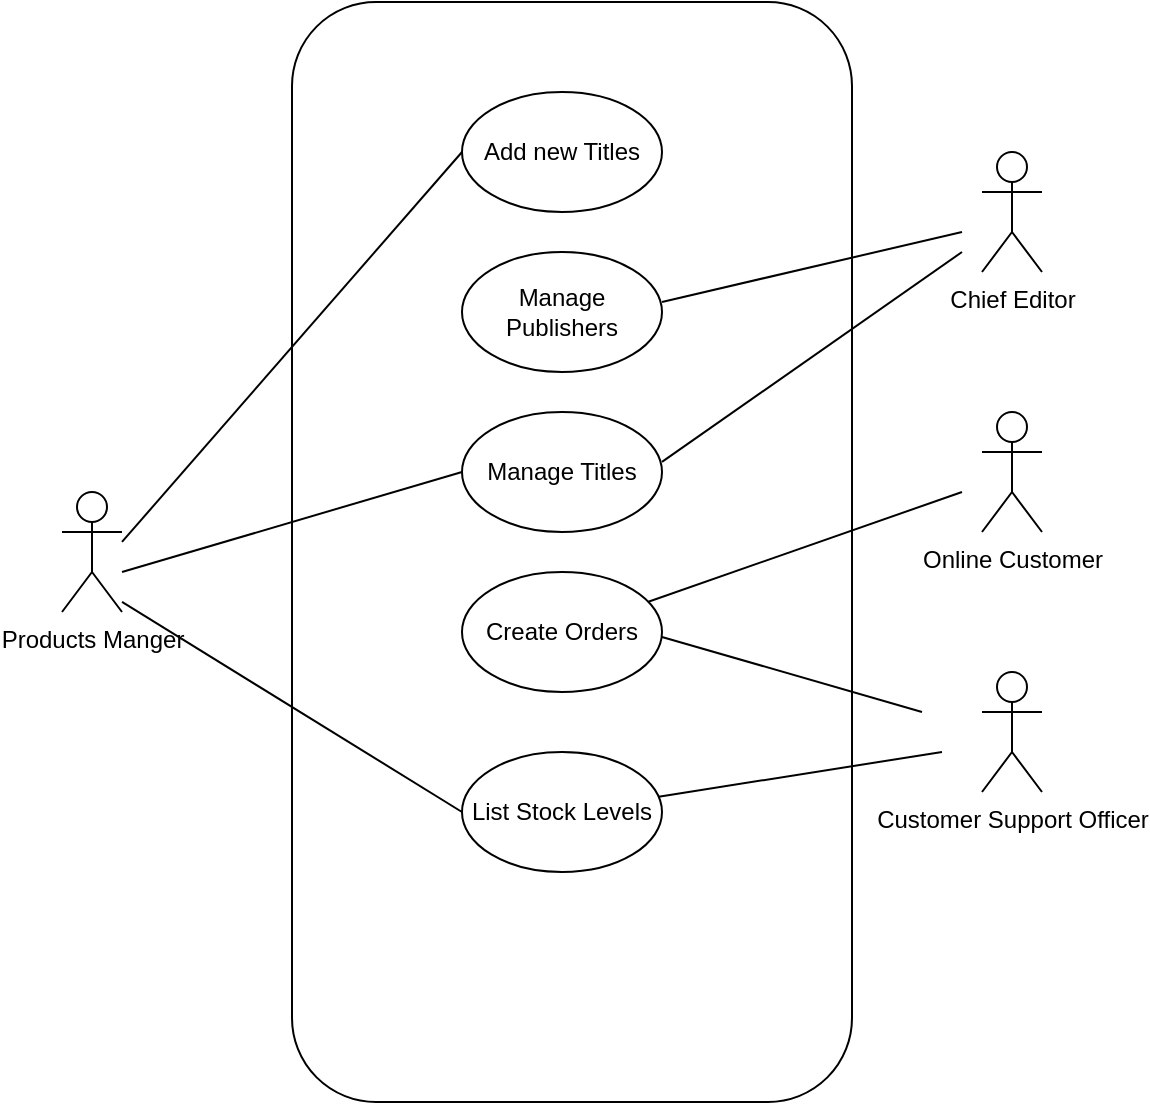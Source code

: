 <mxfile version="16.6.2" type="device"><diagram id="Yw7SUdzjbaTrk1X_iR3C" name="Page-1"><mxGraphModel dx="916" dy="897" grid="1" gridSize="10" guides="1" tooltips="1" connect="1" arrows="1" fold="1" page="1" pageScale="1" pageWidth="850" pageHeight="1100" math="0" shadow="0"><root><mxCell id="0"/><mxCell id="1" parent="0"/><mxCell id="KdvwxCYt8O_3F_4Lwpqi-2" value="" style="rounded=1;whiteSpace=wrap;html=1;rotation=90;" vertex="1" parent="1"><mxGeometry x="150" y="290" width="550" height="280" as="geometry"/></mxCell><mxCell id="KdvwxCYt8O_3F_4Lwpqi-3" value="Products Manger&lt;br&gt;" style="shape=umlActor;verticalLabelPosition=bottom;verticalAlign=top;html=1;outlineConnect=0;" vertex="1" parent="1"><mxGeometry x="170" y="400" width="30" height="60" as="geometry"/></mxCell><mxCell id="KdvwxCYt8O_3F_4Lwpqi-4" value="Chief Editor" style="shape=umlActor;verticalLabelPosition=bottom;verticalAlign=top;html=1;outlineConnect=0;" vertex="1" parent="1"><mxGeometry x="630" y="230" width="30" height="60" as="geometry"/></mxCell><mxCell id="KdvwxCYt8O_3F_4Lwpqi-5" value="Online Customer" style="shape=umlActor;verticalLabelPosition=bottom;verticalAlign=top;html=1;outlineConnect=0;" vertex="1" parent="1"><mxGeometry x="630" y="360" width="30" height="60" as="geometry"/></mxCell><mxCell id="KdvwxCYt8O_3F_4Lwpqi-6" value="Customer Support Officer&lt;br&gt;" style="shape=umlActor;verticalLabelPosition=bottom;verticalAlign=top;html=1;outlineConnect=0;" vertex="1" parent="1"><mxGeometry x="630" y="490" width="30" height="60" as="geometry"/></mxCell><mxCell id="KdvwxCYt8O_3F_4Lwpqi-11" value="Add new Titles" style="ellipse;whiteSpace=wrap;html=1;" vertex="1" parent="1"><mxGeometry x="370" y="200" width="100" height="60" as="geometry"/></mxCell><mxCell id="KdvwxCYt8O_3F_4Lwpqi-12" value="Manage Publishers" style="ellipse;whiteSpace=wrap;html=1;" vertex="1" parent="1"><mxGeometry x="370" y="280" width="100" height="60" as="geometry"/></mxCell><mxCell id="KdvwxCYt8O_3F_4Lwpqi-13" value="Manage Titles" style="ellipse;whiteSpace=wrap;html=1;" vertex="1" parent="1"><mxGeometry x="370" y="360" width="100" height="60" as="geometry"/></mxCell><mxCell id="KdvwxCYt8O_3F_4Lwpqi-14" value="Create Orders" style="ellipse;whiteSpace=wrap;html=1;" vertex="1" parent="1"><mxGeometry x="370" y="440" width="100" height="60" as="geometry"/></mxCell><mxCell id="KdvwxCYt8O_3F_4Lwpqi-15" value="List Stock Levels" style="ellipse;whiteSpace=wrap;html=1;" vertex="1" parent="1"><mxGeometry x="370" y="530" width="100" height="60" as="geometry"/></mxCell><mxCell id="KdvwxCYt8O_3F_4Lwpqi-16" value="" style="endArrow=none;html=1;rounded=0;" edge="1" parent="1" source="KdvwxCYt8O_3F_4Lwpqi-15"><mxGeometry width="50" height="50" relative="1" as="geometry"><mxPoint x="190" y="590.952" as="sourcePoint"/><mxPoint x="610" y="530" as="targetPoint"/></mxGeometry></mxCell><mxCell id="KdvwxCYt8O_3F_4Lwpqi-17" value="" style="endArrow=none;html=1;rounded=0;" edge="1" parent="1"><mxGeometry width="50" height="50" relative="1" as="geometry"><mxPoint x="469.995" y="472.461" as="sourcePoint"/><mxPoint x="600" y="510" as="targetPoint"/></mxGeometry></mxCell><mxCell id="KdvwxCYt8O_3F_4Lwpqi-18" value="" style="endArrow=none;html=1;rounded=0;" edge="1" parent="1" source="KdvwxCYt8O_3F_4Lwpqi-14"><mxGeometry width="50" height="50" relative="1" as="geometry"><mxPoint x="489.995" y="362.461" as="sourcePoint"/><mxPoint x="620" y="400" as="targetPoint"/></mxGeometry></mxCell><mxCell id="KdvwxCYt8O_3F_4Lwpqi-19" value="" style="endArrow=none;html=1;rounded=0;" edge="1" parent="1"><mxGeometry width="50" height="50" relative="1" as="geometry"><mxPoint x="470.003" y="304.961" as="sourcePoint"/><mxPoint x="620" y="270" as="targetPoint"/></mxGeometry></mxCell><mxCell id="KdvwxCYt8O_3F_4Lwpqi-20" value="" style="endArrow=none;html=1;rounded=0;" edge="1" parent="1"><mxGeometry width="50" height="50" relative="1" as="geometry"><mxPoint x="470.003" y="384.961" as="sourcePoint"/><mxPoint x="620" y="280" as="targetPoint"/></mxGeometry></mxCell><mxCell id="KdvwxCYt8O_3F_4Lwpqi-21" value="" style="endArrow=none;html=1;rounded=0;entryX=0;entryY=0.5;entryDx=0;entryDy=0;" edge="1" parent="1" target="KdvwxCYt8O_3F_4Lwpqi-11"><mxGeometry width="50" height="50" relative="1" as="geometry"><mxPoint x="200.003" y="424.961" as="sourcePoint"/><mxPoint x="350" y="320" as="targetPoint"/></mxGeometry></mxCell><mxCell id="KdvwxCYt8O_3F_4Lwpqi-22" value="" style="endArrow=none;html=1;rounded=0;entryX=0;entryY=0.5;entryDx=0;entryDy=0;" edge="1" parent="1" target="KdvwxCYt8O_3F_4Lwpqi-13"><mxGeometry width="50" height="50" relative="1" as="geometry"><mxPoint x="200.003" y="440.001" as="sourcePoint"/><mxPoint x="350" y="335.04" as="targetPoint"/></mxGeometry></mxCell><mxCell id="KdvwxCYt8O_3F_4Lwpqi-23" value="" style="endArrow=none;html=1;rounded=0;entryX=0;entryY=0.5;entryDx=0;entryDy=0;" edge="1" parent="1" target="KdvwxCYt8O_3F_4Lwpqi-15"><mxGeometry width="50" height="50" relative="1" as="geometry"><mxPoint x="200.003" y="454.961" as="sourcePoint"/><mxPoint x="350" y="350" as="targetPoint"/></mxGeometry></mxCell></root></mxGraphModel></diagram></mxfile>